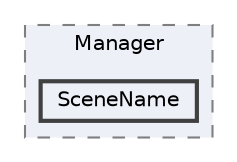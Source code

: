 digraph "101_Management_Common/Manager/SceneName"
{
 // LATEX_PDF_SIZE
  bgcolor="transparent";
  edge [fontname=Helvetica,fontsize=10,labelfontname=Helvetica,labelfontsize=10];
  node [fontname=Helvetica,fontsize=10,shape=box,height=0.2,width=0.4];
  compound=true
  subgraph clusterdir_9e398023f8eae82c9a6fe3eb30352ac0 {
    graph [ bgcolor="#edf0f7", pencolor="grey50", label="Manager", fontname=Helvetica,fontsize=10 style="filled,dashed", URL="dir_9e398023f8eae82c9a6fe3eb30352ac0.html",tooltip=""]
  dir_80f2ede5b8e8e0d9c3ac2e9536d3ab09 [label="SceneName", fillcolor="#edf0f7", color="grey25", style="filled,bold", URL="dir_80f2ede5b8e8e0d9c3ac2e9536d3ab09.html",tooltip=""];
  }
}
